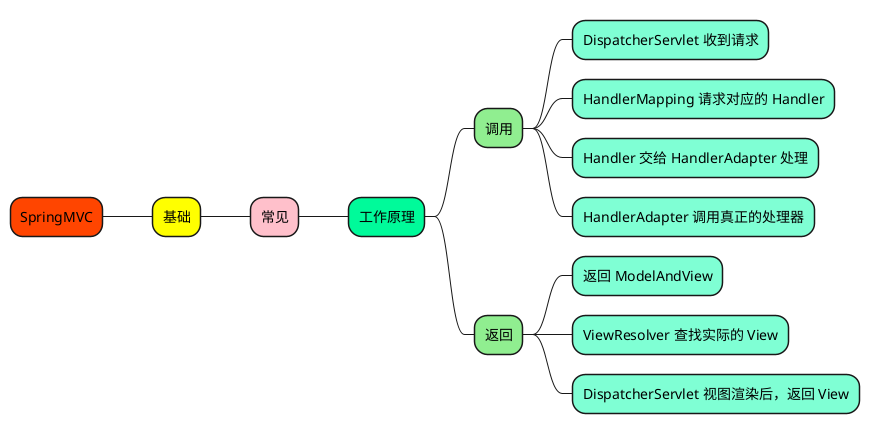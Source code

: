 @startmindmap

+[#OrangeRed] SpringMVC

++[#yellow] 基础

+++[#Pink] 常见

++++[#MediumSpringGreen] 工作原理
+++++[#LightGreen] 调用
++++++[#Aquamarine] DispatcherServlet 收到请求
++++++[#Aquamarine] HandlerMapping 请求对应的 Handler
++++++[#Aquamarine] Handler 交给 HandlerAdapter 处理
++++++[#Aquamarine] HandlerAdapter 调用真正的处理器
+++++[#LightGreen] 返回
++++++[#Aquamarine] 返回 ModelAndView
++++++[#Aquamarine] ViewResolver 查找实际的 View
++++++[#Aquamarine] DispatcherServlet 视图渲染后，返回 View


@endmindmap